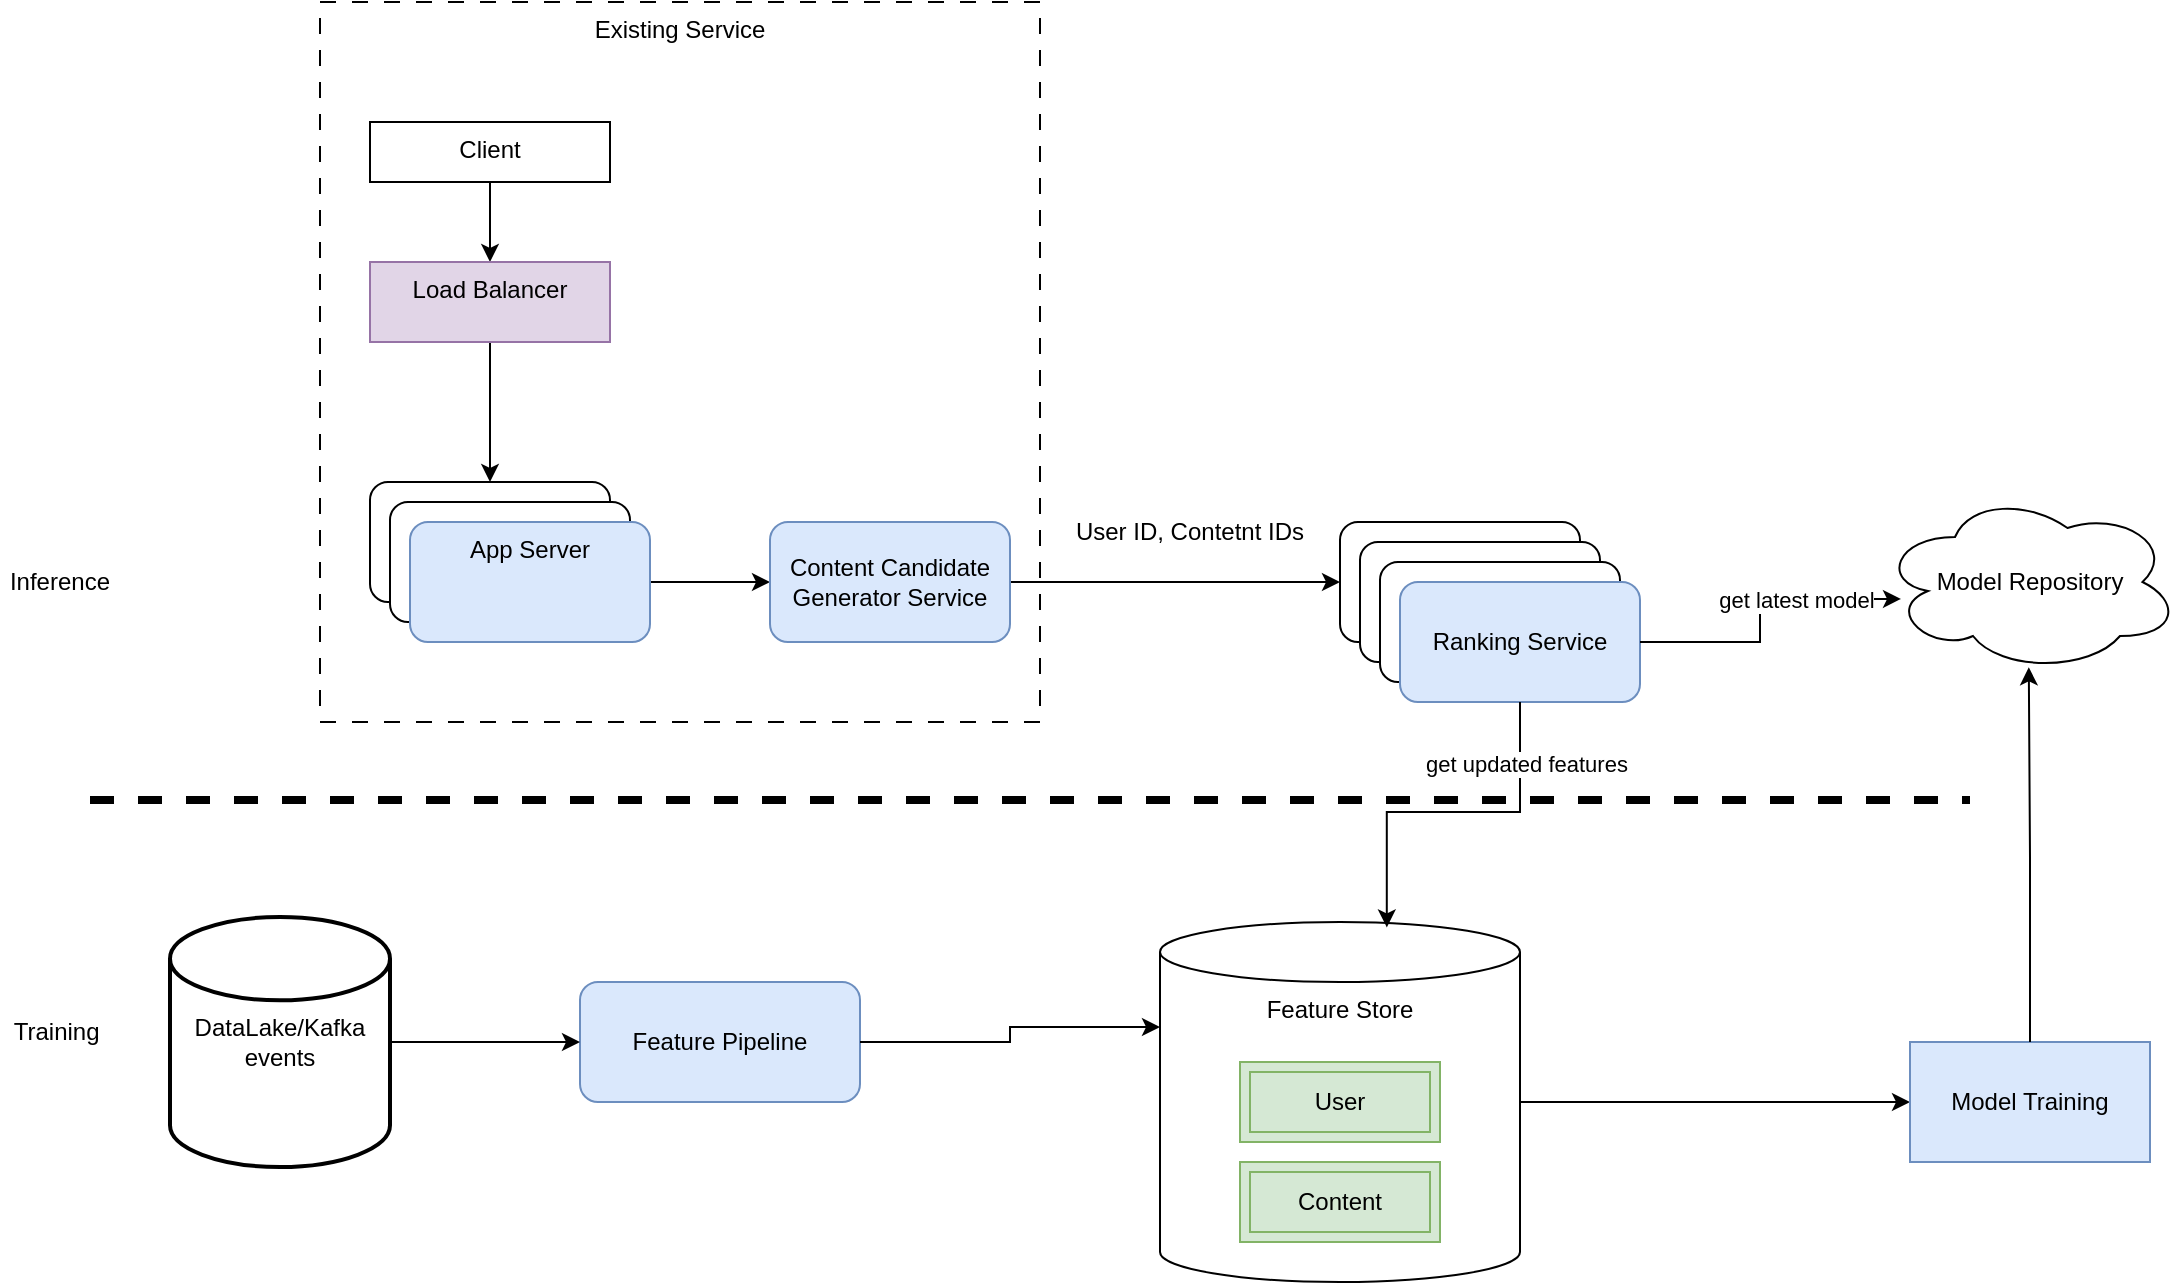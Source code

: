 <mxfile version="22.0.8" type="github">
  <diagram name="Page-1" id="EogMVeL4DcNDJXEUaMZC">
    <mxGraphModel dx="1784" dy="520" grid="1" gridSize="10" guides="1" tooltips="1" connect="1" arrows="1" fold="1" page="1" pageScale="1" pageWidth="850" pageHeight="1100" math="0" shadow="0">
      <root>
        <mxCell id="0" />
        <mxCell id="1" parent="0" />
        <mxCell id="SIGn-jUfijhAFOb7qC7Q-1" value="Existing Service" style="whiteSpace=wrap;html=1;aspect=fixed;verticalAlign=top;dashed=1;dashPattern=8 8;" vertex="1" parent="1">
          <mxGeometry x="80" y="120" width="360" height="360" as="geometry" />
        </mxCell>
        <mxCell id="SIGn-jUfijhAFOb7qC7Q-2" value="" style="edgeStyle=orthogonalEdgeStyle;rounded=0;orthogonalLoop=1;jettySize=auto;html=1;" edge="1" parent="1" source="SIGn-jUfijhAFOb7qC7Q-3" target="SIGn-jUfijhAFOb7qC7Q-5">
          <mxGeometry relative="1" as="geometry" />
        </mxCell>
        <mxCell id="SIGn-jUfijhAFOb7qC7Q-3" value="Client&lt;br&gt;" style="whiteSpace=wrap;html=1;verticalAlign=top;" vertex="1" parent="1">
          <mxGeometry x="105" y="180" width="120" height="30" as="geometry" />
        </mxCell>
        <mxCell id="SIGn-jUfijhAFOb7qC7Q-4" value="" style="edgeStyle=orthogonalEdgeStyle;rounded=0;orthogonalLoop=1;jettySize=auto;html=1;" edge="1" parent="1" source="SIGn-jUfijhAFOb7qC7Q-5" target="SIGn-jUfijhAFOb7qC7Q-6">
          <mxGeometry relative="1" as="geometry" />
        </mxCell>
        <mxCell id="SIGn-jUfijhAFOb7qC7Q-5" value="Load Balancer" style="whiteSpace=wrap;html=1;verticalAlign=top;fillColor=#e1d5e7;strokeColor=#9673a6;" vertex="1" parent="1">
          <mxGeometry x="105" y="250" width="120" height="40" as="geometry" />
        </mxCell>
        <mxCell id="SIGn-jUfijhAFOb7qC7Q-6" value="App Server" style="rounded=1;whiteSpace=wrap;html=1;verticalAlign=top;" vertex="1" parent="1">
          <mxGeometry x="105" y="360" width="120" height="60" as="geometry" />
        </mxCell>
        <mxCell id="SIGn-jUfijhAFOb7qC7Q-7" value="App Server" style="rounded=1;whiteSpace=wrap;html=1;verticalAlign=top;" vertex="1" parent="1">
          <mxGeometry x="115" y="370" width="120" height="60" as="geometry" />
        </mxCell>
        <mxCell id="SIGn-jUfijhAFOb7qC7Q-8" value="" style="edgeStyle=orthogonalEdgeStyle;rounded=0;orthogonalLoop=1;jettySize=auto;html=1;" edge="1" parent="1" source="SIGn-jUfijhAFOb7qC7Q-9" target="SIGn-jUfijhAFOb7qC7Q-11">
          <mxGeometry relative="1" as="geometry" />
        </mxCell>
        <mxCell id="SIGn-jUfijhAFOb7qC7Q-9" value="App Server" style="rounded=1;whiteSpace=wrap;html=1;verticalAlign=top;fillColor=#dae8fc;strokeColor=#6c8ebf;" vertex="1" parent="1">
          <mxGeometry x="125" y="380" width="120" height="60" as="geometry" />
        </mxCell>
        <mxCell id="SIGn-jUfijhAFOb7qC7Q-10" value="" style="edgeStyle=orthogonalEdgeStyle;rounded=0;orthogonalLoop=1;jettySize=auto;html=1;" edge="1" parent="1" source="SIGn-jUfijhAFOb7qC7Q-11" target="SIGn-jUfijhAFOb7qC7Q-12">
          <mxGeometry relative="1" as="geometry" />
        </mxCell>
        <mxCell id="SIGn-jUfijhAFOb7qC7Q-11" value="Content Candidate Generator Service" style="whiteSpace=wrap;html=1;verticalAlign=middle;rounded=1;fillColor=#dae8fc;strokeColor=#6c8ebf;" vertex="1" parent="1">
          <mxGeometry x="305" y="380" width="120" height="60" as="geometry" />
        </mxCell>
        <mxCell id="SIGn-jUfijhAFOb7qC7Q-12" value="Ranking Service" style="whiteSpace=wrap;html=1;rounded=1;" vertex="1" parent="1">
          <mxGeometry x="590" y="380" width="120" height="60" as="geometry" />
        </mxCell>
        <mxCell id="SIGn-jUfijhAFOb7qC7Q-13" value="Model Repository" style="ellipse;shape=cloud;whiteSpace=wrap;html=1;" vertex="1" parent="1">
          <mxGeometry x="860" y="365" width="150" height="90" as="geometry" />
        </mxCell>
        <mxCell id="SIGn-jUfijhAFOb7qC7Q-14" value="" style="edgeStyle=orthogonalEdgeStyle;rounded=0;orthogonalLoop=1;jettySize=auto;html=1;" edge="1" parent="1" source="SIGn-jUfijhAFOb7qC7Q-15" target="SIGn-jUfijhAFOb7qC7Q-17">
          <mxGeometry relative="1" as="geometry" />
        </mxCell>
        <mxCell id="SIGn-jUfijhAFOb7qC7Q-15" value="Feature Store" style="shape=cylinder3;whiteSpace=wrap;html=1;boundedLbl=1;backgroundOutline=1;size=15;verticalAlign=top;" vertex="1" parent="1">
          <mxGeometry x="500" y="580" width="180" height="180" as="geometry" />
        </mxCell>
        <mxCell id="SIGn-jUfijhAFOb7qC7Q-16" value="Feature Pipeline" style="rounded=1;whiteSpace=wrap;html=1;fillColor=#dae8fc;strokeColor=#6c8ebf;" vertex="1" parent="1">
          <mxGeometry x="210" y="610" width="140" height="60" as="geometry" />
        </mxCell>
        <mxCell id="SIGn-jUfijhAFOb7qC7Q-17" value="Model Training" style="whiteSpace=wrap;html=1;fillColor=#dae8fc;strokeColor=#6c8ebf;" vertex="1" parent="1">
          <mxGeometry x="875" y="640" width="120" height="60" as="geometry" />
        </mxCell>
        <mxCell id="SIGn-jUfijhAFOb7qC7Q-18" style="edgeStyle=orthogonalEdgeStyle;rounded=0;orthogonalLoop=1;jettySize=auto;html=1;entryX=0.496;entryY=0.974;entryDx=0;entryDy=0;entryPerimeter=0;" edge="1" parent="1" source="SIGn-jUfijhAFOb7qC7Q-17" target="SIGn-jUfijhAFOb7qC7Q-13">
          <mxGeometry relative="1" as="geometry" />
        </mxCell>
        <mxCell id="SIGn-jUfijhAFOb7qC7Q-19" value="" style="endArrow=none;dashed=1;html=1;rounded=0;strokeWidth=4;endSize=4;" edge="1" parent="1">
          <mxGeometry width="50" height="50" relative="1" as="geometry">
            <mxPoint x="-35" y="519" as="sourcePoint" />
            <mxPoint x="905" y="519" as="targetPoint" />
          </mxGeometry>
        </mxCell>
        <mxCell id="SIGn-jUfijhAFOb7qC7Q-20" value="User ID, Contetnt IDs" style="text;html=1;strokeColor=none;fillColor=none;align=center;verticalAlign=middle;whiteSpace=wrap;rounded=0;" vertex="1" parent="1">
          <mxGeometry x="450" y="370" width="130" height="30" as="geometry" />
        </mxCell>
        <mxCell id="SIGn-jUfijhAFOb7qC7Q-21" value="User" style="shape=ext;margin=3;double=1;whiteSpace=wrap;html=1;align=center;fillColor=#d5e8d4;strokeColor=#82b366;" vertex="1" parent="1">
          <mxGeometry x="540" y="650" width="100" height="40" as="geometry" />
        </mxCell>
        <mxCell id="SIGn-jUfijhAFOb7qC7Q-22" value="Content" style="shape=ext;margin=3;double=1;whiteSpace=wrap;html=1;align=center;fillColor=#d5e8d4;strokeColor=#82b366;" vertex="1" parent="1">
          <mxGeometry x="540" y="700" width="100" height="40" as="geometry" />
        </mxCell>
        <mxCell id="SIGn-jUfijhAFOb7qC7Q-23" value="Ranking Service" style="whiteSpace=wrap;html=1;rounded=1;" vertex="1" parent="1">
          <mxGeometry x="600" y="390" width="120" height="60" as="geometry" />
        </mxCell>
        <mxCell id="SIGn-jUfijhAFOb7qC7Q-24" value="Ranking Service" style="whiteSpace=wrap;html=1;rounded=1;" vertex="1" parent="1">
          <mxGeometry x="610" y="400" width="120" height="60" as="geometry" />
        </mxCell>
        <mxCell id="SIGn-jUfijhAFOb7qC7Q-25" value="Ranking Service" style="whiteSpace=wrap;html=1;rounded=1;fillColor=#dae8fc;strokeColor=#6c8ebf;" vertex="1" parent="1">
          <mxGeometry x="620" y="410" width="120" height="60" as="geometry" />
        </mxCell>
        <mxCell id="SIGn-jUfijhAFOb7qC7Q-26" style="edgeStyle=orthogonalEdgeStyle;rounded=0;orthogonalLoop=1;jettySize=auto;html=1;entryX=0.07;entryY=0.594;entryDx=0;entryDy=0;entryPerimeter=0;" edge="1" parent="1" source="SIGn-jUfijhAFOb7qC7Q-25" target="SIGn-jUfijhAFOb7qC7Q-13">
          <mxGeometry relative="1" as="geometry" />
        </mxCell>
        <mxCell id="SIGn-jUfijhAFOb7qC7Q-27" value="get latest model" style="edgeLabel;html=1;align=center;verticalAlign=middle;resizable=0;points=[];" vertex="1" connectable="0" parent="SIGn-jUfijhAFOb7qC7Q-26">
          <mxGeometry x="0.31" relative="1" as="geometry">
            <mxPoint as="offset" />
          </mxGeometry>
        </mxCell>
        <mxCell id="SIGn-jUfijhAFOb7qC7Q-28" style="edgeStyle=orthogonalEdgeStyle;rounded=0;orthogonalLoop=1;jettySize=auto;html=1;entryX=0;entryY=0.5;entryDx=0;entryDy=0;" edge="1" parent="1" source="SIGn-jUfijhAFOb7qC7Q-29" target="SIGn-jUfijhAFOb7qC7Q-16">
          <mxGeometry relative="1" as="geometry" />
        </mxCell>
        <mxCell id="SIGn-jUfijhAFOb7qC7Q-29" value="DataLake/Kafka events" style="strokeWidth=2;html=1;shape=mxgraph.flowchart.database;whiteSpace=wrap;verticalAlign=middle;" vertex="1" parent="1">
          <mxGeometry x="5" y="577.5" width="110" height="125" as="geometry" />
        </mxCell>
        <mxCell id="SIGn-jUfijhAFOb7qC7Q-30" value="Training&amp;nbsp;" style="text;html=1;strokeColor=none;fillColor=none;align=center;verticalAlign=middle;whiteSpace=wrap;rounded=0;" vertex="1" parent="1">
          <mxGeometry x="-80" y="620" width="60" height="30" as="geometry" />
        </mxCell>
        <mxCell id="SIGn-jUfijhAFOb7qC7Q-31" value="Inference" style="text;html=1;strokeColor=none;fillColor=none;align=center;verticalAlign=middle;whiteSpace=wrap;rounded=0;" vertex="1" parent="1">
          <mxGeometry x="-80" y="395" width="60" height="30" as="geometry" />
        </mxCell>
        <mxCell id="SIGn-jUfijhAFOb7qC7Q-32" style="edgeStyle=orthogonalEdgeStyle;rounded=0;orthogonalLoop=1;jettySize=auto;html=1;entryX=0.63;entryY=0.015;entryDx=0;entryDy=0;entryPerimeter=0;" edge="1" parent="1" source="SIGn-jUfijhAFOb7qC7Q-25" target="SIGn-jUfijhAFOb7qC7Q-15">
          <mxGeometry relative="1" as="geometry" />
        </mxCell>
        <mxCell id="SIGn-jUfijhAFOb7qC7Q-33" value="get updated features" style="edgeLabel;html=1;align=center;verticalAlign=middle;resizable=0;points=[];" vertex="1" connectable="0" parent="SIGn-jUfijhAFOb7qC7Q-32">
          <mxGeometry x="-0.652" y="3" relative="1" as="geometry">
            <mxPoint as="offset" />
          </mxGeometry>
        </mxCell>
        <mxCell id="SIGn-jUfijhAFOb7qC7Q-34" style="edgeStyle=orthogonalEdgeStyle;rounded=0;orthogonalLoop=1;jettySize=auto;html=1;entryX=0;entryY=0;entryDx=0;entryDy=52.5;entryPerimeter=0;" edge="1" parent="1" source="SIGn-jUfijhAFOb7qC7Q-16" target="SIGn-jUfijhAFOb7qC7Q-15">
          <mxGeometry relative="1" as="geometry" />
        </mxCell>
      </root>
    </mxGraphModel>
  </diagram>
</mxfile>
